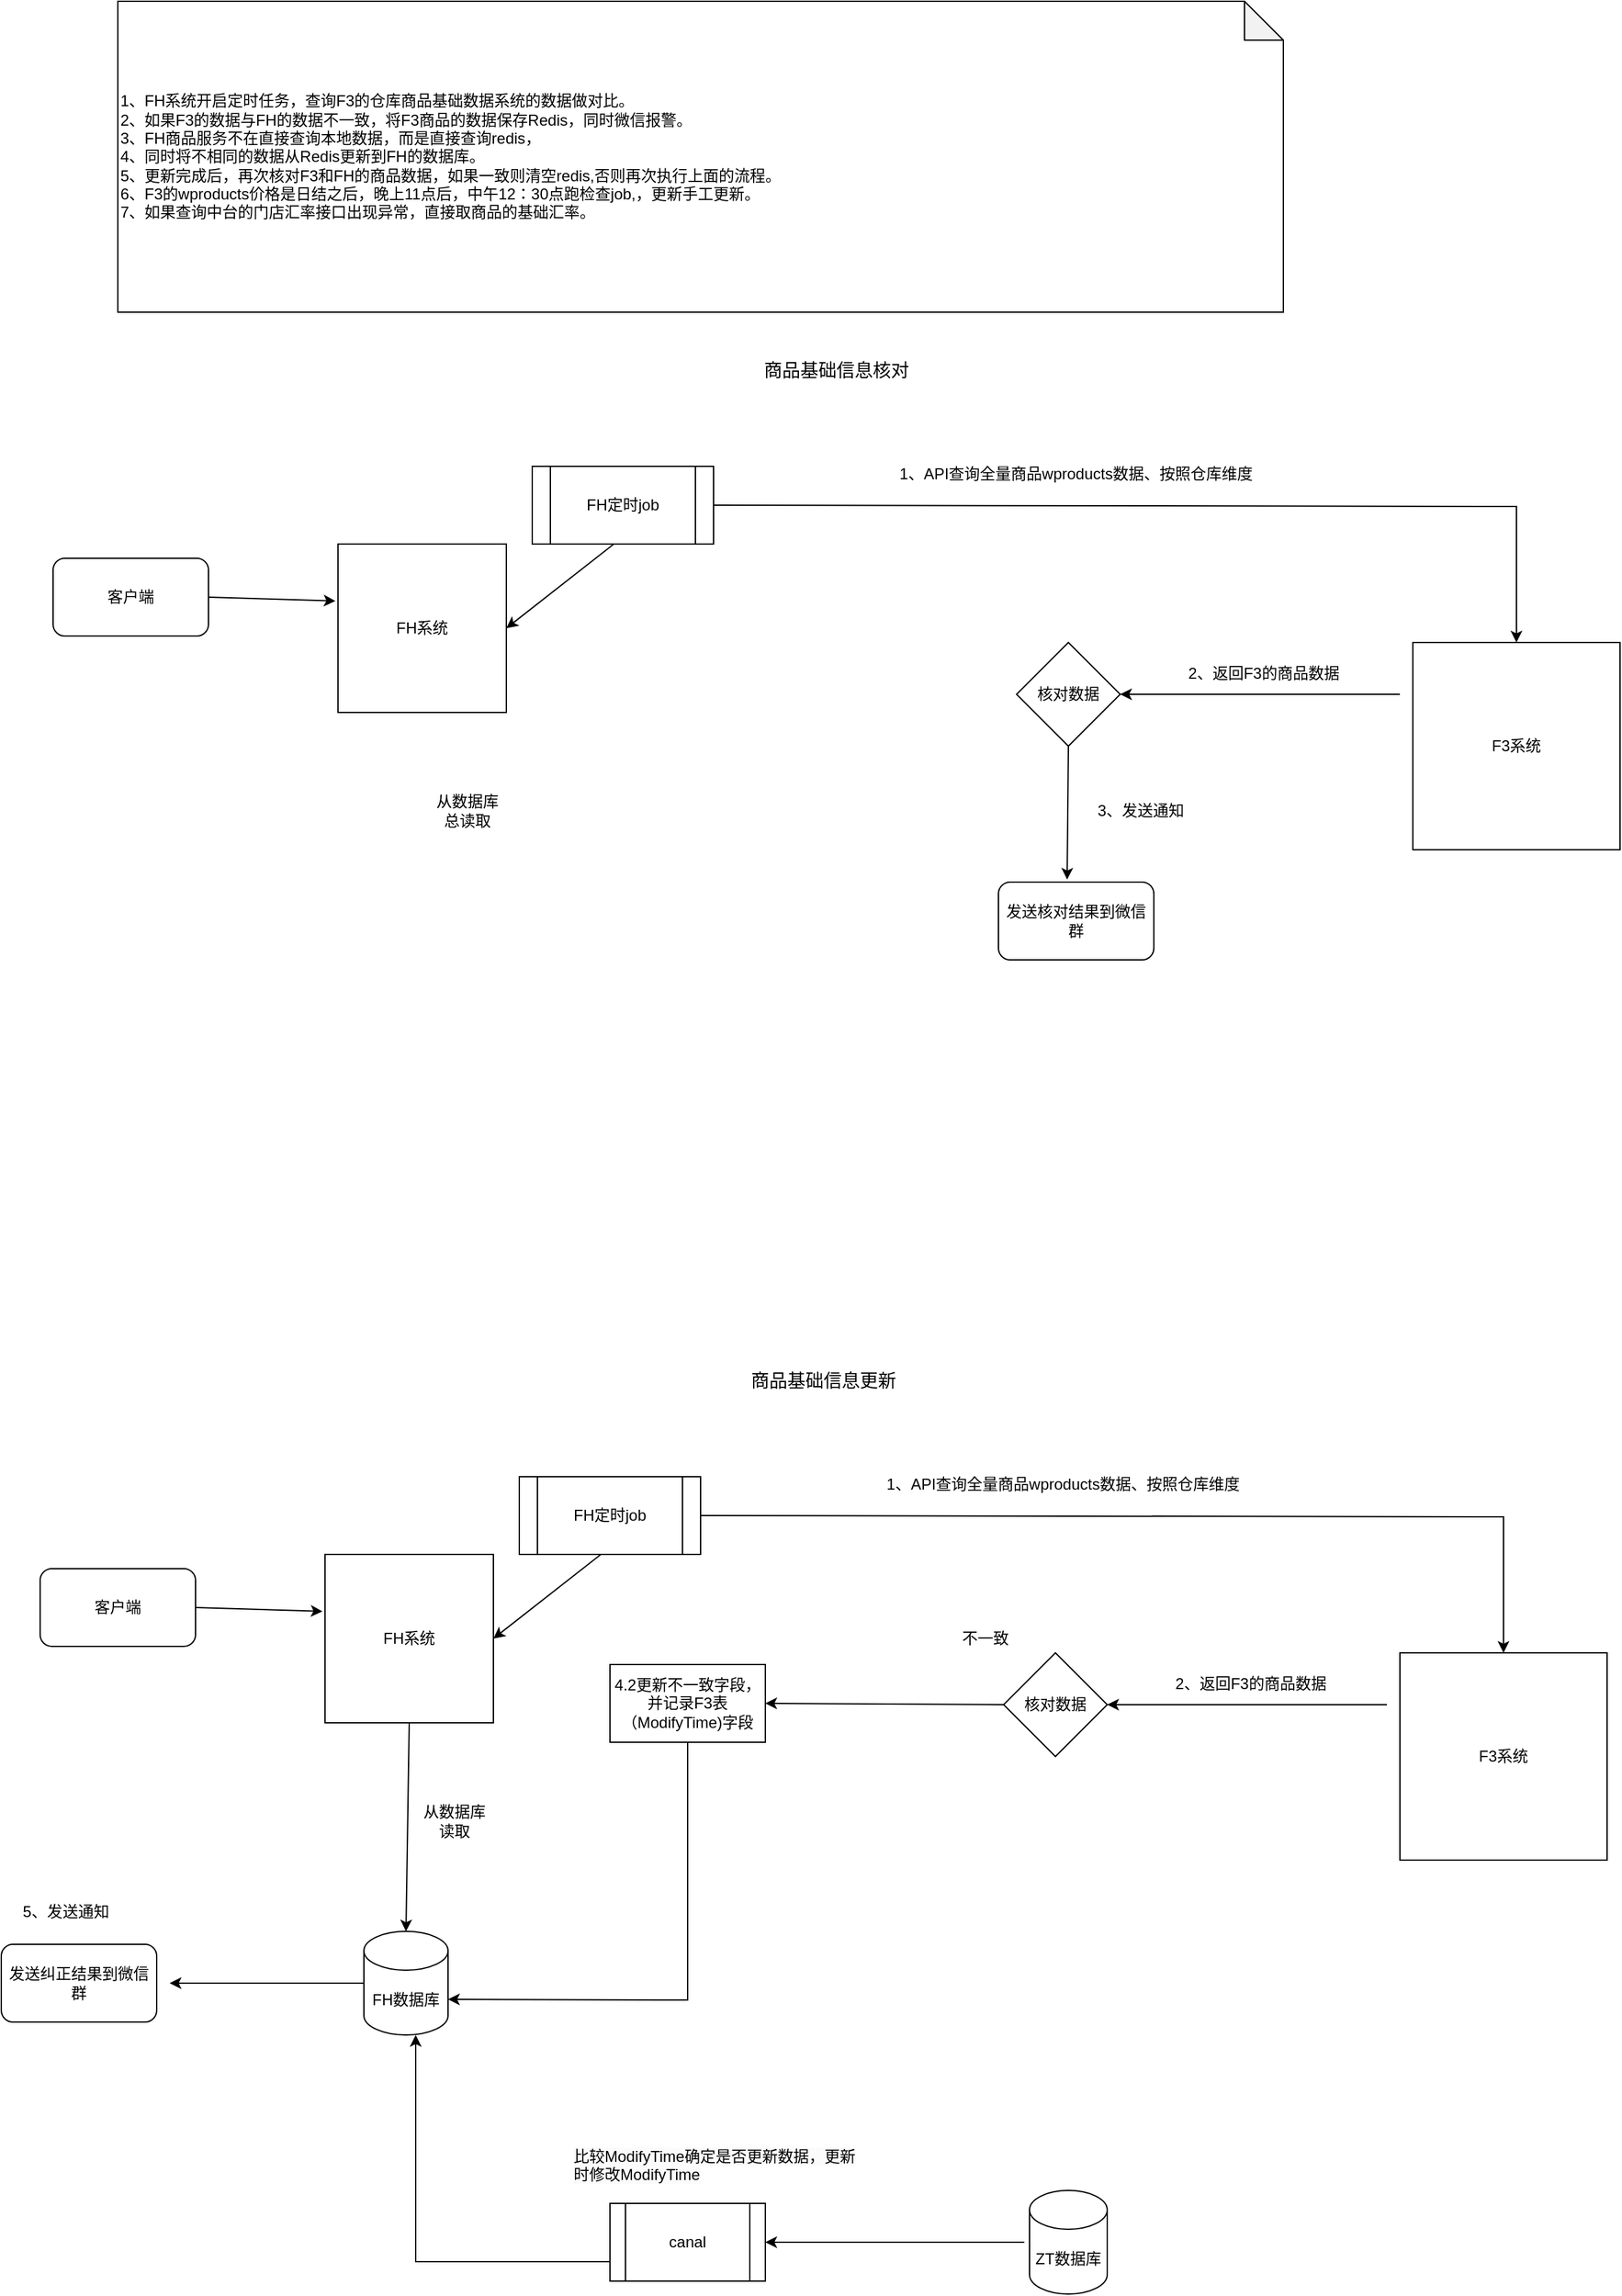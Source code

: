 <mxfile version="24.3.1" type="github">
  <diagram name="第 1 页" id="SwOGUWTqTxj4O2KYx5Az">
    <mxGraphModel dx="2261" dy="1915" grid="1" gridSize="10" guides="1" tooltips="1" connect="1" arrows="1" fold="1" page="1" pageScale="1" pageWidth="827" pageHeight="1169" math="0" shadow="0">
      <root>
        <mxCell id="0" />
        <mxCell id="1" parent="0" />
        <mxCell id="I23bi3BN3UNWPdhFbxeZ-1" value="FH系统" style="whiteSpace=wrap;html=1;aspect=fixed;" parent="1" vertex="1">
          <mxGeometry x="-150" y="149" width="130" height="130" as="geometry" />
        </mxCell>
        <mxCell id="I23bi3BN3UNWPdhFbxeZ-3" value="F3系统" style="whiteSpace=wrap;html=1;aspect=fixed;" parent="1" vertex="1">
          <mxGeometry x="680" y="225" width="160" height="160" as="geometry" />
        </mxCell>
        <mxCell id="I23bi3BN3UNWPdhFbxeZ-6" value="FH定时job" style="shape=process;whiteSpace=wrap;html=1;backgroundOutline=1;" parent="1" vertex="1">
          <mxGeometry y="89" width="140" height="60" as="geometry" />
        </mxCell>
        <mxCell id="I23bi3BN3UNWPdhFbxeZ-7" value="" style="endArrow=classic;html=1;rounded=0;entryX=0.5;entryY=0;entryDx=0;entryDy=0;exitX=1;exitY=0.5;exitDx=0;exitDy=0;" parent="1" source="I23bi3BN3UNWPdhFbxeZ-6" target="I23bi3BN3UNWPdhFbxeZ-3" edge="1">
          <mxGeometry width="50" height="50" relative="1" as="geometry">
            <mxPoint x="370" y="140" as="sourcePoint" />
            <mxPoint x="580" y="140" as="targetPoint" />
            <Array as="points">
              <mxPoint x="760" y="120" />
            </Array>
          </mxGeometry>
        </mxCell>
        <mxCell id="I23bi3BN3UNWPdhFbxeZ-8" value="1、API查询全量商品wproducts数据、按照仓库维度" style="text;html=1;align=center;verticalAlign=middle;whiteSpace=wrap;rounded=0;" parent="1" vertex="1">
          <mxGeometry x="270" y="80" width="300" height="30" as="geometry" />
        </mxCell>
        <mxCell id="I23bi3BN3UNWPdhFbxeZ-9" value="" style="endArrow=classic;html=1;rounded=0;exitX=0.45;exitY=1;exitDx=0;exitDy=0;exitPerimeter=0;entryX=1;entryY=0.5;entryDx=0;entryDy=0;" parent="1" source="I23bi3BN3UNWPdhFbxeZ-6" target="I23bi3BN3UNWPdhFbxeZ-1" edge="1">
          <mxGeometry width="50" height="50" relative="1" as="geometry">
            <mxPoint x="420" y="270" as="sourcePoint" />
            <mxPoint x="470" y="220" as="targetPoint" />
          </mxGeometry>
        </mxCell>
        <mxCell id="I23bi3BN3UNWPdhFbxeZ-10" value="客户端" style="rounded=1;whiteSpace=wrap;html=1;" parent="1" vertex="1">
          <mxGeometry x="-370" y="160" width="120" height="60" as="geometry" />
        </mxCell>
        <mxCell id="I23bi3BN3UNWPdhFbxeZ-11" value="" style="endArrow=classic;html=1;rounded=0;exitX=1;exitY=0.5;exitDx=0;exitDy=0;entryX=-0.015;entryY=0.338;entryDx=0;entryDy=0;entryPerimeter=0;" parent="1" source="I23bi3BN3UNWPdhFbxeZ-10" target="I23bi3BN3UNWPdhFbxeZ-1" edge="1">
          <mxGeometry width="50" height="50" relative="1" as="geometry">
            <mxPoint x="160" y="380" as="sourcePoint" />
            <mxPoint x="210" y="330" as="targetPoint" />
          </mxGeometry>
        </mxCell>
        <mxCell id="I23bi3BN3UNWPdhFbxeZ-12" value="核对数据" style="rhombus;whiteSpace=wrap;html=1;" parent="1" vertex="1">
          <mxGeometry x="374" y="225" width="80" height="80" as="geometry" />
        </mxCell>
        <mxCell id="I23bi3BN3UNWPdhFbxeZ-13" value="" style="endArrow=classic;html=1;rounded=0;entryX=1;entryY=0.5;entryDx=0;entryDy=0;" parent="1" target="I23bi3BN3UNWPdhFbxeZ-12" edge="1">
          <mxGeometry width="50" height="50" relative="1" as="geometry">
            <mxPoint x="670" y="265" as="sourcePoint" />
            <mxPoint x="670" y="290" as="targetPoint" />
          </mxGeometry>
        </mxCell>
        <mxCell id="I23bi3BN3UNWPdhFbxeZ-34" value="&lt;div&gt;&lt;div&gt;&lt;div&gt;1、FH系统开启定时任务，查询F3的仓库商品基础数据系统的数据做对比。&lt;/div&gt;&lt;div&gt;2、如果F3的数据与FH的数据不一致，将F3商品的数据保存Redis，同时微信报警。&lt;/div&gt;&lt;div&gt;3、FH商品服务不在直接查询本地数据，而是直接查询redis，&lt;/div&gt;&lt;div&gt;4、同时将不相同的数据从Redis更新到FH的数据库。&lt;/div&gt;&lt;div&gt;5、更新完成后，再次核对F3和FH的商品数据，如果一致则清空redis,否则再次执行上面的流程。&lt;br&gt;6、F3的wproducts价格是日结之后，晚上11点后，中午12：30点跑检查job,，更新手工更新。&lt;br&gt;7、如果查询中台的门店汇率接口出现异常，直接取商品的基础汇率。&lt;/div&gt;&lt;/div&gt;&lt;/div&gt;" style="shape=note;whiteSpace=wrap;html=1;backgroundOutline=1;darkOpacity=0.05;align=left;" parent="1" vertex="1">
          <mxGeometry x="-320" y="-270" width="900" height="240" as="geometry" />
        </mxCell>
        <mxCell id="I23bi3BN3UNWPdhFbxeZ-35" value="2、返回F3的商品数据" style="text;html=1;align=center;verticalAlign=middle;whiteSpace=wrap;rounded=0;" parent="1" vertex="1">
          <mxGeometry x="480" y="234" width="170" height="30" as="geometry" />
        </mxCell>
        <mxCell id="4naVz4eQQLzdOFx--Ux4-1" value="发送核对结果到微信群" style="rounded=1;whiteSpace=wrap;html=1;" parent="1" vertex="1">
          <mxGeometry x="360" y="410" width="120" height="60" as="geometry" />
        </mxCell>
        <mxCell id="4naVz4eQQLzdOFx--Ux4-2" value="" style="endArrow=classic;html=1;rounded=0;exitX=0.5;exitY=1;exitDx=0;exitDy=0;entryX=0.442;entryY=-0.033;entryDx=0;entryDy=0;entryPerimeter=0;" parent="1" source="I23bi3BN3UNWPdhFbxeZ-12" target="4naVz4eQQLzdOFx--Ux4-1" edge="1">
          <mxGeometry width="50" height="50" relative="1" as="geometry">
            <mxPoint x="360" y="385" as="sourcePoint" />
            <mxPoint x="426" y="410" as="targetPoint" />
          </mxGeometry>
        </mxCell>
        <mxCell id="4naVz4eQQLzdOFx--Ux4-6" value="3、发送通知" style="text;html=1;align=center;verticalAlign=middle;whiteSpace=wrap;rounded=0;" parent="1" vertex="1">
          <mxGeometry x="420" y="340" width="100" height="30" as="geometry" />
        </mxCell>
        <mxCell id="4naVz4eQQLzdOFx--Ux4-9" value="从数据库总读取" style="text;html=1;align=center;verticalAlign=middle;whiteSpace=wrap;rounded=0;" parent="1" vertex="1">
          <mxGeometry x="-80" y="340" width="60" height="30" as="geometry" />
        </mxCell>
        <mxCell id="DuokuNJwzsPmPS03nK41-2" value="&lt;font style=&quot;font-size: 14px;&quot;&gt;商品基础信息核对&lt;/font&gt;" style="text;html=1;align=center;verticalAlign=middle;whiteSpace=wrap;rounded=0;" vertex="1" parent="1">
          <mxGeometry x="130" width="210" height="30" as="geometry" />
        </mxCell>
        <mxCell id="DuokuNJwzsPmPS03nK41-3" value="FH系统" style="whiteSpace=wrap;html=1;aspect=fixed;" vertex="1" parent="1">
          <mxGeometry x="-160" y="929" width="130" height="130" as="geometry" />
        </mxCell>
        <mxCell id="DuokuNJwzsPmPS03nK41-4" style="edgeStyle=orthogonalEdgeStyle;rounded=0;orthogonalLoop=1;jettySize=auto;html=1;" edge="1" parent="1" source="DuokuNJwzsPmPS03nK41-5">
          <mxGeometry relative="1" as="geometry">
            <mxPoint x="-280" y="1260" as="targetPoint" />
          </mxGeometry>
        </mxCell>
        <mxCell id="DuokuNJwzsPmPS03nK41-5" value="FH数据库" style="shape=cylinder3;whiteSpace=wrap;html=1;boundedLbl=1;backgroundOutline=1;size=15;" vertex="1" parent="1">
          <mxGeometry x="-130" y="1220" width="65" height="80" as="geometry" />
        </mxCell>
        <mxCell id="DuokuNJwzsPmPS03nK41-6" value="F3系统" style="whiteSpace=wrap;html=1;aspect=fixed;" vertex="1" parent="1">
          <mxGeometry x="670" y="1005" width="160" height="160" as="geometry" />
        </mxCell>
        <mxCell id="DuokuNJwzsPmPS03nK41-7" value="" style="endArrow=classic;html=1;rounded=0;exitX=0.5;exitY=1;exitDx=0;exitDy=0;entryX=0.5;entryY=0;entryDx=0;entryDy=0;entryPerimeter=0;" edge="1" parent="1" source="DuokuNJwzsPmPS03nK41-3" target="DuokuNJwzsPmPS03nK41-5">
          <mxGeometry width="50" height="50" relative="1" as="geometry">
            <mxPoint x="360" y="1150" as="sourcePoint" />
            <mxPoint x="410" y="1100" as="targetPoint" />
          </mxGeometry>
        </mxCell>
        <mxCell id="DuokuNJwzsPmPS03nK41-8" value="FH定时job" style="shape=process;whiteSpace=wrap;html=1;backgroundOutline=1;" vertex="1" parent="1">
          <mxGeometry x="-10" y="869" width="140" height="60" as="geometry" />
        </mxCell>
        <mxCell id="DuokuNJwzsPmPS03nK41-9" value="" style="endArrow=classic;html=1;rounded=0;entryX=0.5;entryY=0;entryDx=0;entryDy=0;exitX=1;exitY=0.5;exitDx=0;exitDy=0;" edge="1" parent="1" source="DuokuNJwzsPmPS03nK41-8" target="DuokuNJwzsPmPS03nK41-6">
          <mxGeometry width="50" height="50" relative="1" as="geometry">
            <mxPoint x="360" y="920" as="sourcePoint" />
            <mxPoint x="570" y="920" as="targetPoint" />
            <Array as="points">
              <mxPoint x="750" y="900" />
            </Array>
          </mxGeometry>
        </mxCell>
        <mxCell id="DuokuNJwzsPmPS03nK41-10" value="1、API查询全量商品wproducts数据、按照仓库维度" style="text;html=1;align=center;verticalAlign=middle;whiteSpace=wrap;rounded=0;" vertex="1" parent="1">
          <mxGeometry x="260" y="860" width="300" height="30" as="geometry" />
        </mxCell>
        <mxCell id="DuokuNJwzsPmPS03nK41-11" value="" style="endArrow=classic;html=1;rounded=0;exitX=0.45;exitY=1;exitDx=0;exitDy=0;exitPerimeter=0;entryX=1;entryY=0.5;entryDx=0;entryDy=0;" edge="1" parent="1" source="DuokuNJwzsPmPS03nK41-8" target="DuokuNJwzsPmPS03nK41-3">
          <mxGeometry width="50" height="50" relative="1" as="geometry">
            <mxPoint x="410" y="1050" as="sourcePoint" />
            <mxPoint x="460" y="1000" as="targetPoint" />
          </mxGeometry>
        </mxCell>
        <mxCell id="DuokuNJwzsPmPS03nK41-12" value="客户端" style="rounded=1;whiteSpace=wrap;html=1;" vertex="1" parent="1">
          <mxGeometry x="-380" y="940" width="120" height="60" as="geometry" />
        </mxCell>
        <mxCell id="DuokuNJwzsPmPS03nK41-13" value="" style="endArrow=classic;html=1;rounded=0;exitX=1;exitY=0.5;exitDx=0;exitDy=0;entryX=-0.015;entryY=0.338;entryDx=0;entryDy=0;entryPerimeter=0;" edge="1" parent="1" source="DuokuNJwzsPmPS03nK41-12" target="DuokuNJwzsPmPS03nK41-3">
          <mxGeometry width="50" height="50" relative="1" as="geometry">
            <mxPoint x="150" y="1160" as="sourcePoint" />
            <mxPoint x="200" y="1110" as="targetPoint" />
          </mxGeometry>
        </mxCell>
        <mxCell id="DuokuNJwzsPmPS03nK41-14" value="核对数据" style="rhombus;whiteSpace=wrap;html=1;" vertex="1" parent="1">
          <mxGeometry x="364" y="1005" width="80" height="80" as="geometry" />
        </mxCell>
        <mxCell id="DuokuNJwzsPmPS03nK41-15" value="" style="endArrow=classic;html=1;rounded=0;entryX=1;entryY=0.5;entryDx=0;entryDy=0;" edge="1" parent="1" target="DuokuNJwzsPmPS03nK41-14">
          <mxGeometry width="50" height="50" relative="1" as="geometry">
            <mxPoint x="660" y="1045" as="sourcePoint" />
            <mxPoint x="660" y="1070" as="targetPoint" />
          </mxGeometry>
        </mxCell>
        <mxCell id="DuokuNJwzsPmPS03nK41-16" value="" style="endArrow=classic;html=1;rounded=0;entryX=1;entryY=0.5;entryDx=0;entryDy=0;exitX=0;exitY=0.5;exitDx=0;exitDy=0;" edge="1" parent="1" source="DuokuNJwzsPmPS03nK41-14" target="DuokuNJwzsPmPS03nK41-17">
          <mxGeometry width="50" height="50" relative="1" as="geometry">
            <mxPoint x="400" y="1010" as="sourcePoint" />
            <mxPoint x="180" y="1014" as="targetPoint" />
          </mxGeometry>
        </mxCell>
        <mxCell id="DuokuNJwzsPmPS03nK41-17" value="4.2更新不一致字段，并记录F3表（ModifyTime)字段" style="rounded=0;whiteSpace=wrap;html=1;" vertex="1" parent="1">
          <mxGeometry x="60" y="1014" width="120" height="60" as="geometry" />
        </mxCell>
        <mxCell id="DuokuNJwzsPmPS03nK41-18" value="" style="endArrow=classic;html=1;rounded=0;entryX=1;entryY=0;entryDx=0;entryDy=52.5;entryPerimeter=0;exitX=0.5;exitY=1;exitDx=0;exitDy=0;" edge="1" parent="1" source="DuokuNJwzsPmPS03nK41-17" target="DuokuNJwzsPmPS03nK41-5">
          <mxGeometry width="50" height="50" relative="1" as="geometry">
            <mxPoint x="20" y="1300" as="sourcePoint" />
            <mxPoint x="140" y="1200" as="targetPoint" />
            <Array as="points">
              <mxPoint x="120" y="1273" />
            </Array>
          </mxGeometry>
        </mxCell>
        <mxCell id="DuokuNJwzsPmPS03nK41-19" value="&lt;span style=&quot;color: rgb(0, 0, 0); font-family: Helvetica; font-size: 12px; font-style: normal; font-variant-ligatures: normal; font-variant-caps: normal; font-weight: 400; letter-spacing: normal; orphans: 2; text-align: center; text-indent: 0px; text-transform: none; widows: 2; word-spacing: 0px; -webkit-text-stroke-width: 0px; white-space: normal; background-color: rgb(251, 251, 251); text-decoration-thickness: initial; text-decoration-style: initial; text-decoration-color: initial; display: inline !important; float: none;&quot;&gt;比较ModifyTime确定是否更新数据，更新时修改ModifyTime&lt;/span&gt;" style="text;whiteSpace=wrap;html=1;" vertex="1" parent="1">
          <mxGeometry x="30" y="1380" width="220" height="40" as="geometry" />
        </mxCell>
        <mxCell id="DuokuNJwzsPmPS03nK41-20" value="canal" style="shape=process;whiteSpace=wrap;html=1;backgroundOutline=1;" vertex="1" parent="1">
          <mxGeometry x="60" y="1430" width="120" height="60" as="geometry" />
        </mxCell>
        <mxCell id="DuokuNJwzsPmPS03nK41-21" value="" style="endArrow=classic;html=1;rounded=0;entryX=1;entryY=0.5;entryDx=0;entryDy=0;exitX=0;exitY=0.5;exitDx=0;exitDy=0;" edge="1" parent="1" target="DuokuNJwzsPmPS03nK41-20">
          <mxGeometry width="50" height="50" relative="1" as="geometry">
            <mxPoint x="380" y="1460" as="sourcePoint" />
            <mxPoint x="340" y="1470" as="targetPoint" />
          </mxGeometry>
        </mxCell>
        <mxCell id="DuokuNJwzsPmPS03nK41-22" value="" style="endArrow=classic;html=1;rounded=0;exitX=0;exitY=0.75;exitDx=0;exitDy=0;" edge="1" parent="1" source="DuokuNJwzsPmPS03nK41-20">
          <mxGeometry width="50" height="50" relative="1" as="geometry">
            <mxPoint x="-140" y="1350" as="sourcePoint" />
            <mxPoint x="-90" y="1300" as="targetPoint" />
            <Array as="points">
              <mxPoint x="-90" y="1475" />
            </Array>
          </mxGeometry>
        </mxCell>
        <mxCell id="DuokuNJwzsPmPS03nK41-23" value="ZT数据库" style="shape=cylinder3;whiteSpace=wrap;html=1;boundedLbl=1;backgroundOutline=1;size=15;" vertex="1" parent="1">
          <mxGeometry x="384" y="1420" width="60" height="80" as="geometry" />
        </mxCell>
        <mxCell id="DuokuNJwzsPmPS03nK41-24" value="2、返回F3的商品数据" style="text;html=1;align=center;verticalAlign=middle;whiteSpace=wrap;rounded=0;" vertex="1" parent="1">
          <mxGeometry x="470" y="1014" width="170" height="30" as="geometry" />
        </mxCell>
        <mxCell id="DuokuNJwzsPmPS03nK41-27" value="不一致" style="text;html=1;align=center;verticalAlign=middle;whiteSpace=wrap;rounded=0;" vertex="1" parent="1">
          <mxGeometry x="320" y="979" width="60" height="30" as="geometry" />
        </mxCell>
        <mxCell id="DuokuNJwzsPmPS03nK41-29" value="从数据库读取" style="text;html=1;align=center;verticalAlign=middle;whiteSpace=wrap;rounded=0;" vertex="1" parent="1">
          <mxGeometry x="-90" y="1120" width="60" height="30" as="geometry" />
        </mxCell>
        <mxCell id="DuokuNJwzsPmPS03nK41-30" value="发送纠正结果到微信群" style="rounded=1;whiteSpace=wrap;html=1;" vertex="1" parent="1">
          <mxGeometry x="-410" y="1230" width="120" height="60" as="geometry" />
        </mxCell>
        <mxCell id="DuokuNJwzsPmPS03nK41-31" value="5、发送通知" style="text;html=1;align=center;verticalAlign=middle;whiteSpace=wrap;rounded=0;" vertex="1" parent="1">
          <mxGeometry x="-410" y="1190" width="100" height="30" as="geometry" />
        </mxCell>
        <mxCell id="DuokuNJwzsPmPS03nK41-32" value="&lt;font style=&quot;font-size: 14px;&quot;&gt;商品基础信息更新&lt;/font&gt;" style="text;html=1;align=center;verticalAlign=middle;whiteSpace=wrap;rounded=0;" vertex="1" parent="1">
          <mxGeometry x="120" y="780" width="210" height="30" as="geometry" />
        </mxCell>
      </root>
    </mxGraphModel>
  </diagram>
</mxfile>

